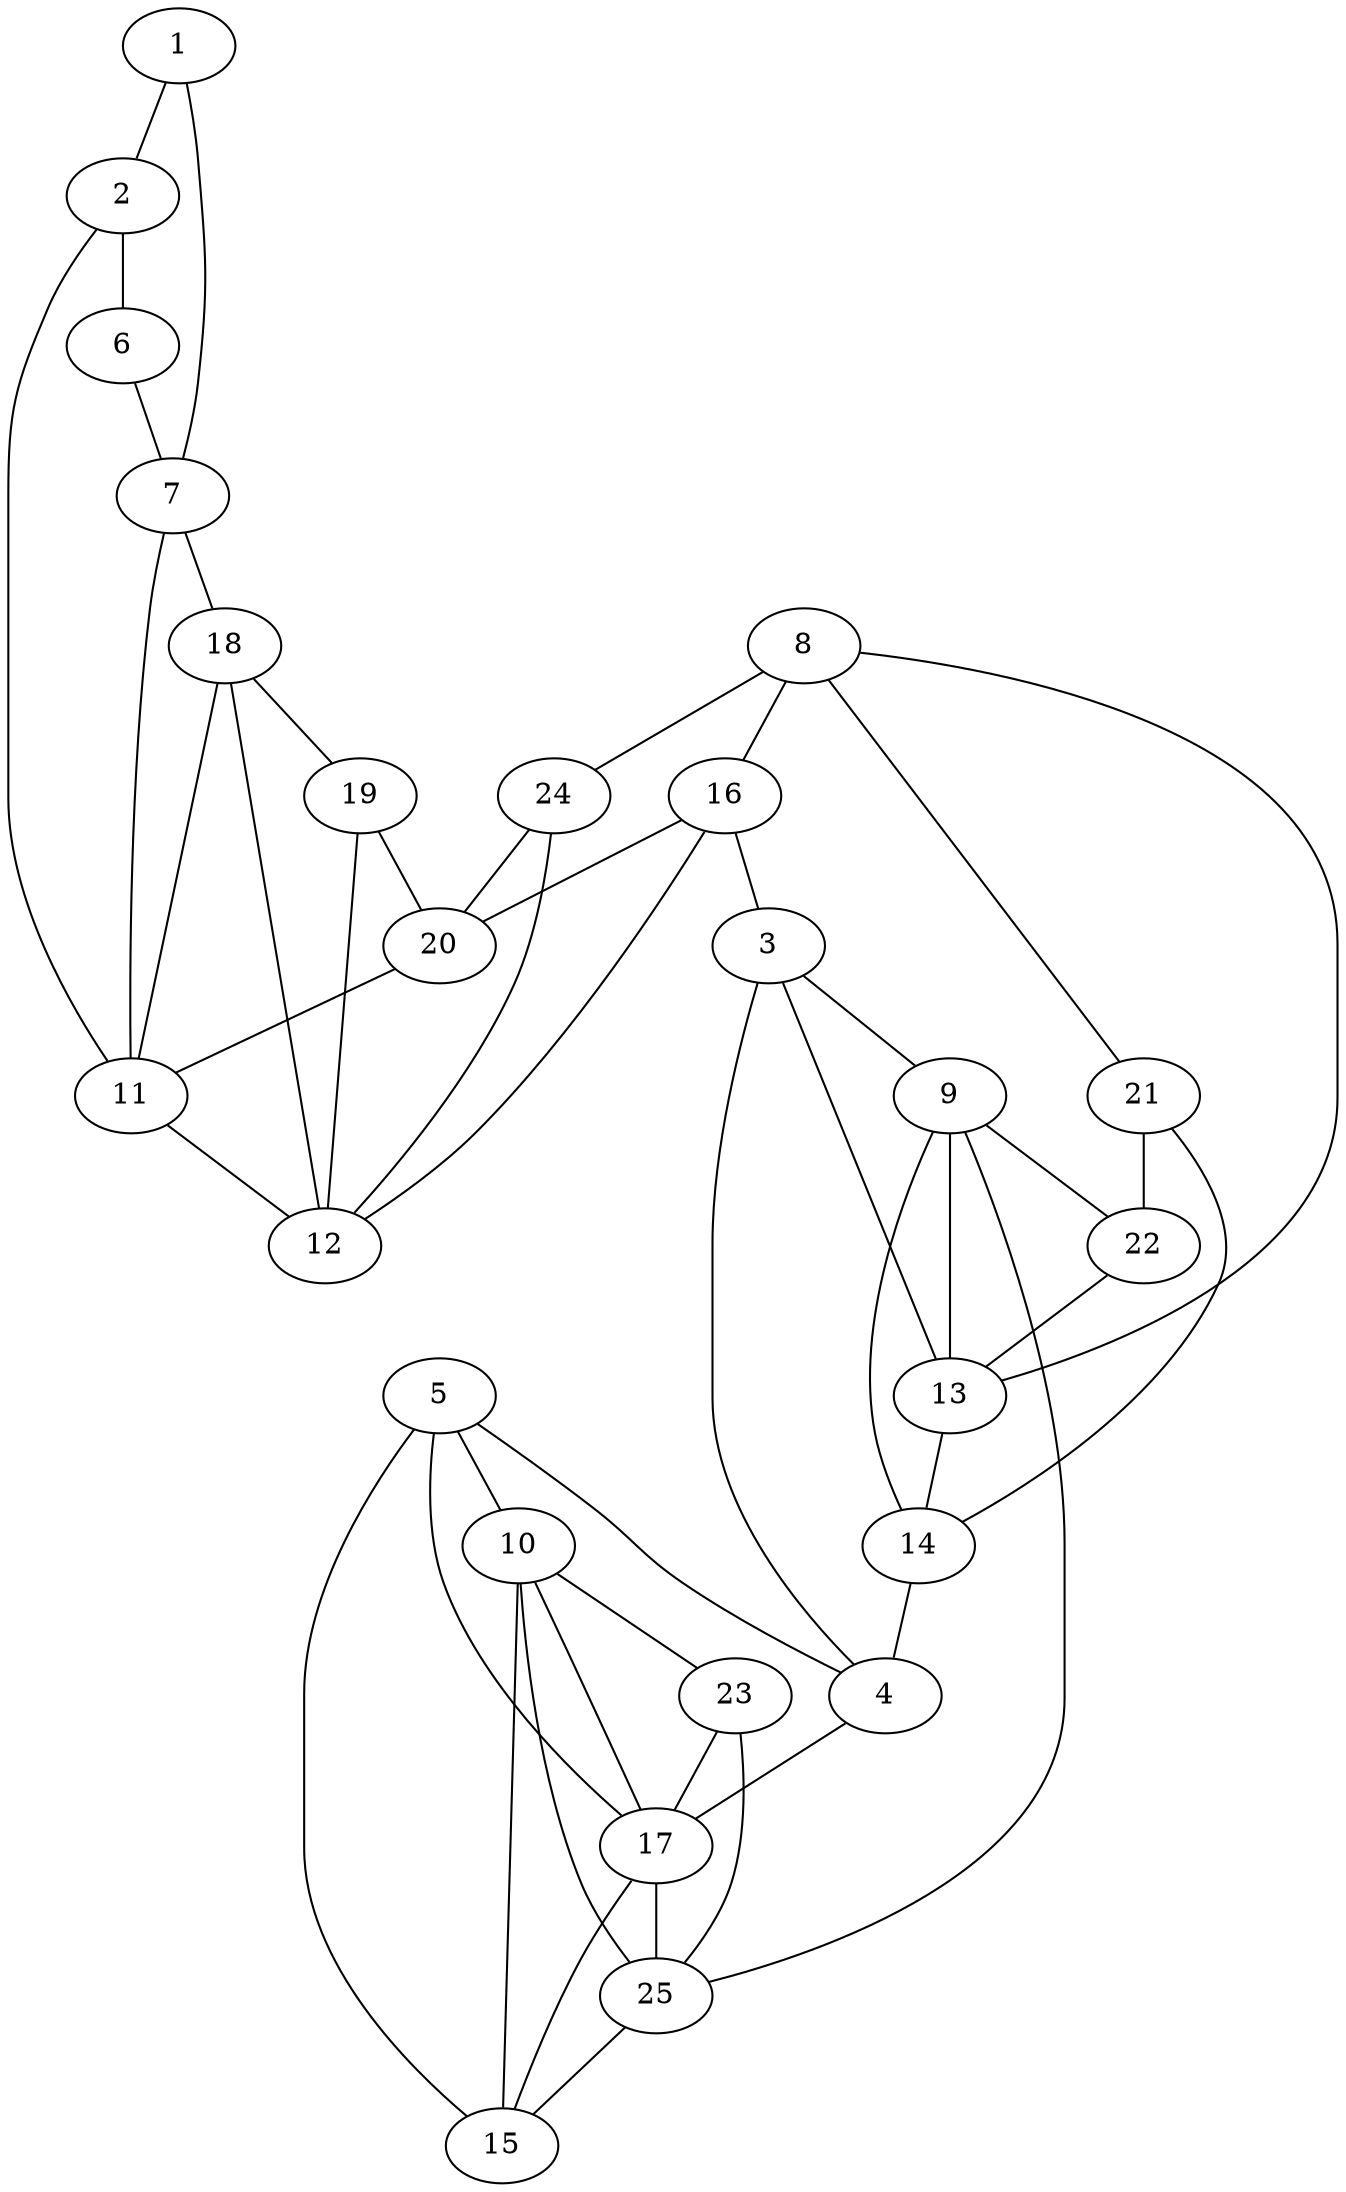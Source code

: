 graph pdb2pvi {
	1	 [aaLength=23,
		sequence=PDLNKLLELWPHIQEYQDLALKH,
		type=0];
	2	 [aaLength=11,
		sequence=GGKLLQVLLIT,
		type=0];
	1 -- 2	 [distance0="34.98637",
		frequency=1,
		type0=2];
	7	 [aaLength=11,
		sequence=GGKLLQVLLIT,
		type=0];
	1 -- 7	 [distance0="35.28409",
		frequency=1,
		type0=3];
	11	 [aaLength=3,
		sequence=DAV,
		type=1];
	2 -- 11	 [distance0="11.0",
		frequency=1,
		type0=4];
	6	 [aaLength=23,
		sequence=PDLNKLLELWPHIQEYQDLALKH,
		type=0];
	2 -- 6	 [distance0="35.23717",
		frequency=1,
		type0=3];
	3	 [aaLength=8,
		sequence=PVIIAKAR,
		type=0];
	9	 [aaLength=18,
		sequence=PKDLEFYYDKWERKWYSD,
		type=0];
	3 -- 9	 [distance0="42.2302",
		frequency=1,
		type0=3];
	13	 [aaLength=7,
		sequence=WIFAIYR,
		type=1];
	3 -- 13	 [distance0="3.0",
		frequency=1,
		type0=4];
	4	 [aaLength=16,
		sequence=PKDLEFYYDKWERKWY,
		type=0];
	4 -- 3	 [distance0="29.01692",
		frequency=1,
		type0=1];
	17	 [aaLength=2,
		sequence=IP,
		type=1];
	4 -- 17	 [distance0="11.0",
		frequency=1,
		type0=4];
	5	 [aaLength=7,
		sequence=VKYVMEH,
		type=0];
	5 -- 4	 [distance0="31.77256",
		frequency=1,
		type0=2];
	10	 [aaLength=5,
		sequence=VKYVM,
		type=0];
	5 -- 10	 [distance0="26.18851",
		frequency=1,
		type0=1];
	15	 [aaLength=2,
		sequence=TK,
		type=1];
	5 -- 15	 [distance0="1.0",
		frequency=1,
		type0=4];
	5 -- 17	 [distance0="40.96736",
		frequency=1,
		type0=3];
	6 -- 7	 [distance0="34.89959",
		distance1="9.0",
		frequency=2,
		type0=2,
		type1=4];
	7 -- 11	 [distance0="32.1647",
		frequency=1,
		type0=3];
	18	 [aaLength=2,
		sequence=TV,
		type=1];
	7 -- 18	 [distance0="26.82477",
		distance1="2.0",
		frequency=2,
		type0=2,
		type1=4];
	8	 [aaLength=6,
		sequence=PVIIAK,
		type=0];
	16	 [aaLength=2,
		sequence=GF,
		type=1];
	8 -- 16	 [distance0="19.68901",
		frequency=1,
		type0=1];
	8 -- 13	 [distance0="20.67987",
		frequency=1,
		type0=3];
	21	 [aaLength=7,
		sequence=WIFAIYR,
		type=1];
	8 -- 21	 [distance0="5.0",
		frequency=1,
		type0=4];
	24	 [aaLength=2,
		sequence=GF,
		type=1];
	8 -- 24	 [distance0="19.68901",
		frequency=1,
		type0=2];
	9 -- 13	 [distance0="24.88202",
		frequency=1,
		type0=3];
	14	 [aaLength=8,
		sequence=AIEAIYRL,
		type=1];
	9 -- 14	 [distance0="19.39368",
		frequency=1,
		type0=1];
	22	 [aaLength=8,
		sequence=AIEAIYRL,
		type=1];
	9 -- 22	 [distance0="19.39368",
		frequency=1,
		type0=2];
	25	 [aaLength=2,
		sequence=IP,
		type=1];
	9 -- 25	 [distance0="9.0",
		frequency=1,
		type0=4];
	23	 [aaLength=2,
		sequence=TK,
		type=1];
	10 -- 23	 [distance0="3.0",
		frequency=1,
		type0=4];
	10 -- 15	 [distance0="16.76334",
		frequency=1,
		type0=3];
	10 -- 17	 [distance0="14.86639",
		frequency=1,
		type0=1];
	10 -- 25	 [distance0="14.86639",
		frequency=1,
		type0=2];
	12	 [aaLength=8,
		sequence=EYELKSIN,
		type=1];
	11 -- 12	 [distance0="8.0",
		distance1="5.0",
		frequency=2,
		type0=2,
		type1=4];
	13 -- 14	 [distance0="9.0",
		distance1="2.0",
		frequency=2,
		type0=2,
		type1=4];
	14 -- 4	 [distance0="1.0",
		frequency=1,
		type0=4];
	15 -- 17	 [distance0="10.0",
		frequency=1,
		type0=2];
	16 -- 3	 [distance0="7.0",
		frequency=1,
		type0=4];
	16 -- 12	 [distance0="13.0",
		frequency=1,
		type0=2];
	20	 [aaLength=8,
		sequence=EYELKSIN,
		type=1];
	16 -- 20	 [distance0="13.0",
		frequency=1,
		type0=3];
	17 -- 25	 [distance0="0.0",
		frequency=1,
		type0=1];
	18 -- 11	 [distance0="9.0",
		frequency=1,
		type0=1];
	18 -- 12	 [distance0="17.0",
		frequency=1,
		type0=3];
	19	 [aaLength=3,
		sequence=DAV,
		type=1];
	18 -- 19	 [distance0="9.0",
		distance1="7.0",
		frequency=2,
		type0=2,
		type1=4];
	19 -- 12	 [distance0="8.0",
		frequency=1,
		type0=2];
	19 -- 20	 [distance0="8.0",
		distance1="5.0",
		frequency=2,
		type0=3,
		type1=4];
	20 -- 11	 [distance0="8.0",
		frequency=1,
		type0=2];
	21 -- 14	 [distance0="9.0",
		frequency=1,
		type0=2];
	21 -- 22	 [distance0="9.0",
		distance1="2.0",
		frequency=2,
		type0=3,
		type1=4];
	22 -- 13	 [distance0="9.0",
		frequency=1,
		type0=2];
	23 -- 17	 [distance0="10.0",
		frequency=1,
		type0=2];
	23 -- 25	 [distance0="10.0",
		frequency=1,
		type0=3];
	24 -- 12	 [distance0="13.0",
		frequency=1,
		type0=2];
	24 -- 20	 [distance0="13.0",
		frequency=1,
		type0=3];
	25 -- 15	 [distance0="10.0",
		frequency=1,
		type0=2];
}
